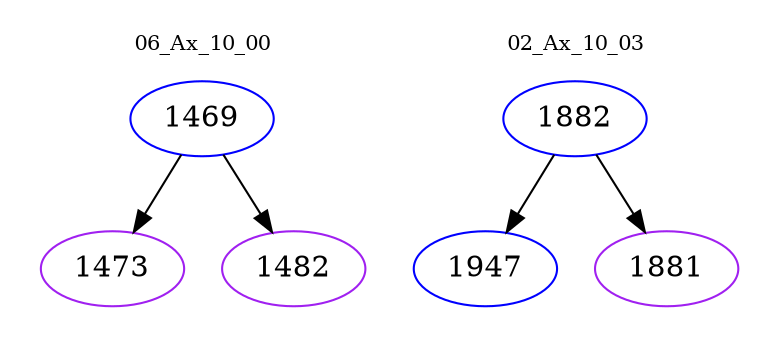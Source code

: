 digraph{
subgraph cluster_0 {
color = white
label = "06_Ax_10_00";
fontsize=10;
T0_1469 [label="1469", color="blue"]
T0_1469 -> T0_1473 [color="black"]
T0_1473 [label="1473", color="purple"]
T0_1469 -> T0_1482 [color="black"]
T0_1482 [label="1482", color="purple"]
}
subgraph cluster_1 {
color = white
label = "02_Ax_10_03";
fontsize=10;
T1_1882 [label="1882", color="blue"]
T1_1882 -> T1_1947 [color="black"]
T1_1947 [label="1947", color="blue"]
T1_1882 -> T1_1881 [color="black"]
T1_1881 [label="1881", color="purple"]
}
}
